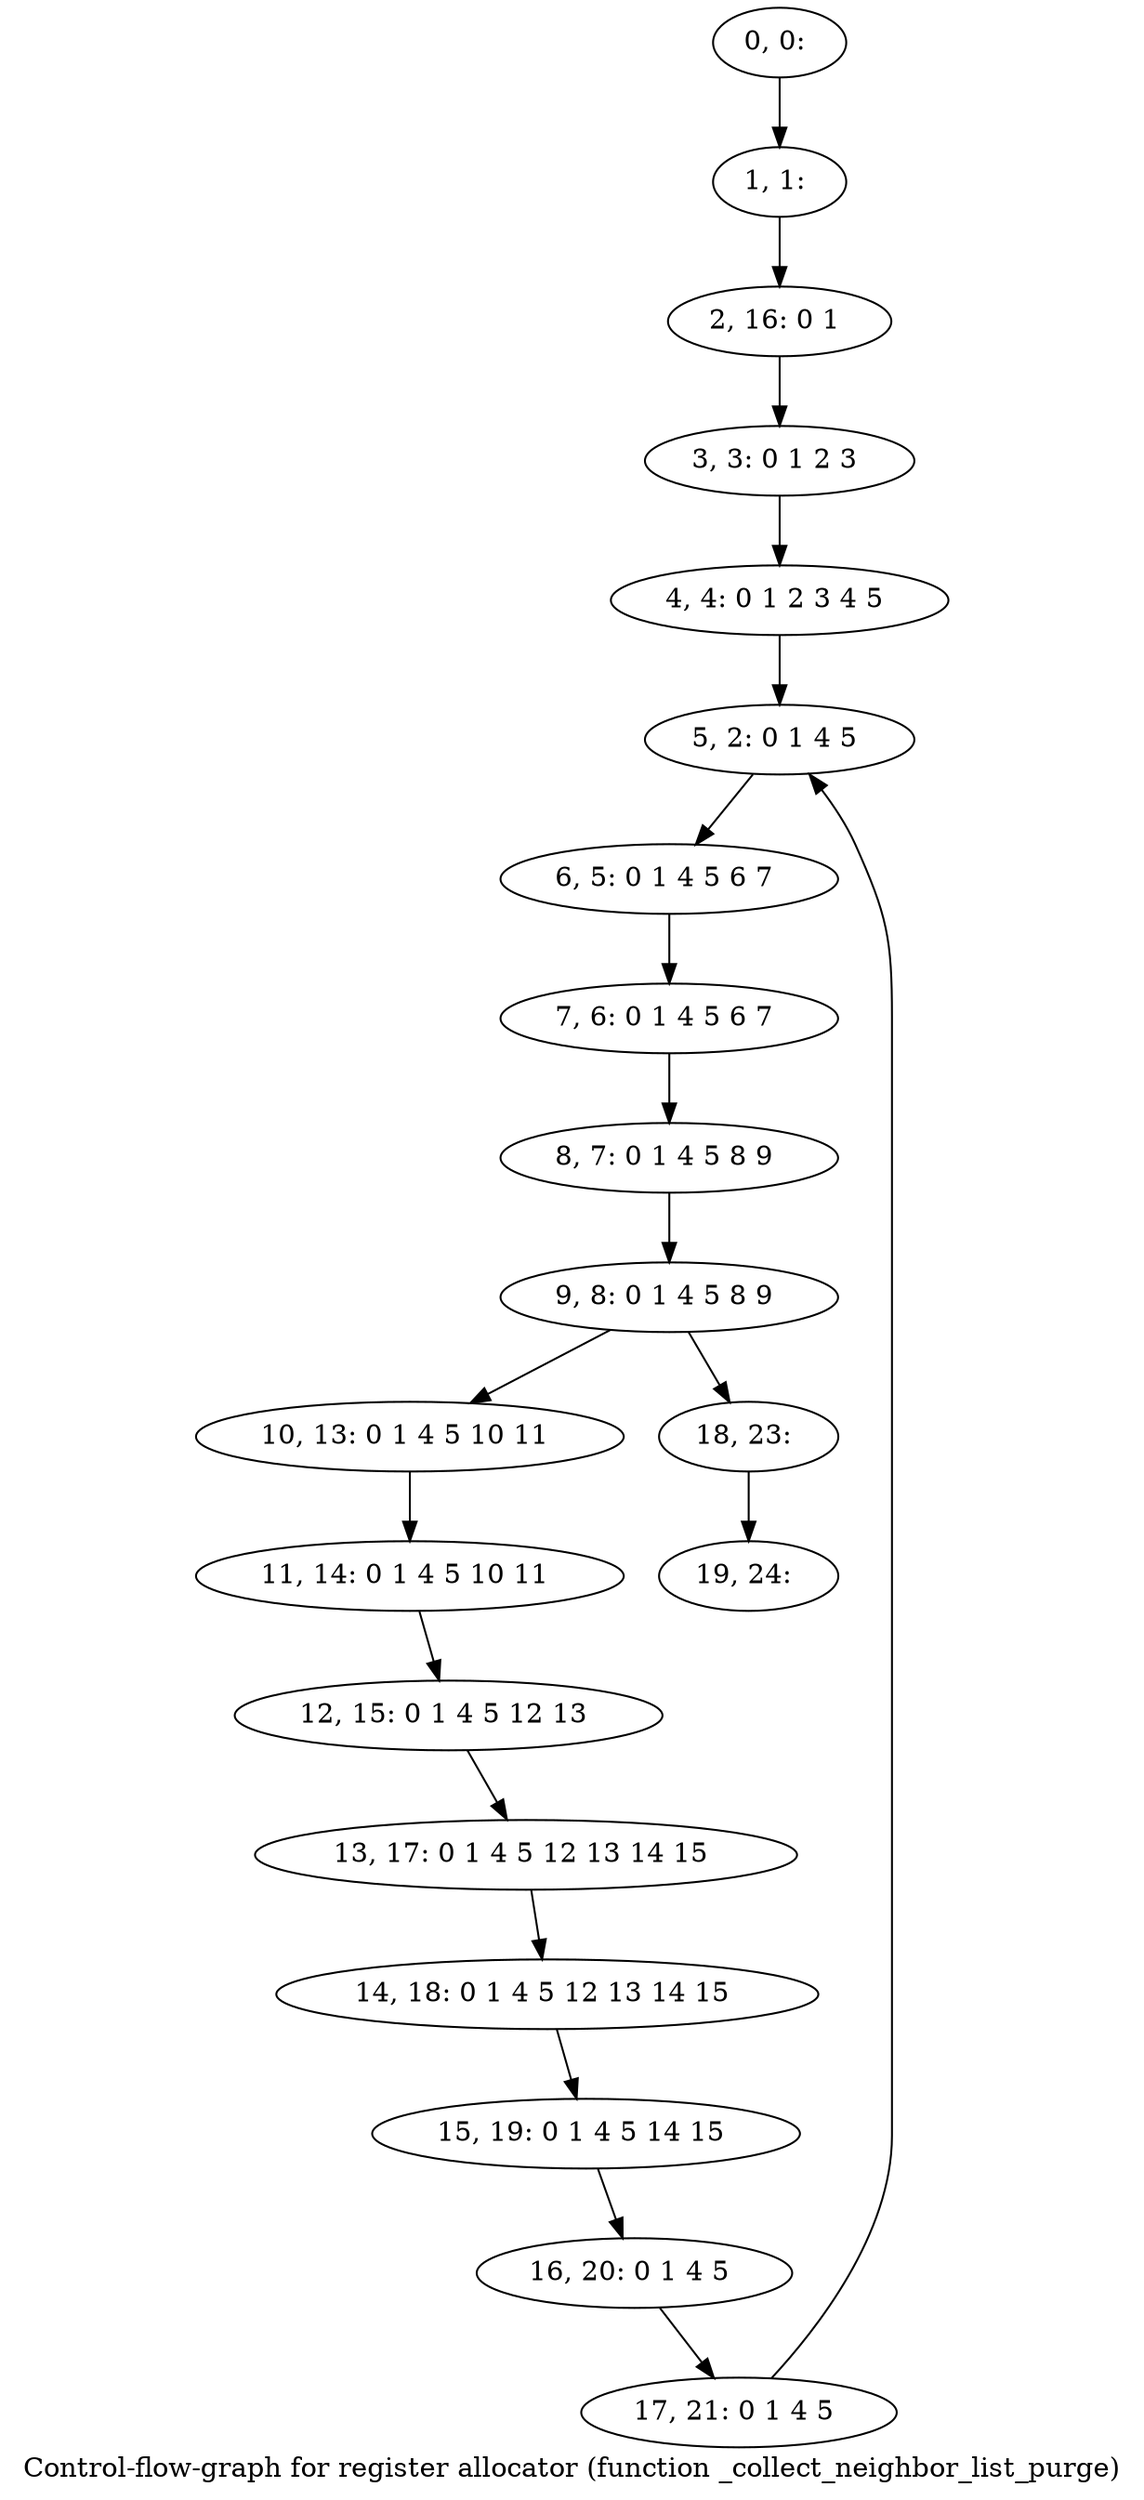 digraph G {
graph [label="Control-flow-graph for register allocator (function _collect_neighbor_list_purge)"]
0[label="0, 0: "];
1[label="1, 1: "];
2[label="2, 16: 0 1 "];
3[label="3, 3: 0 1 2 3 "];
4[label="4, 4: 0 1 2 3 4 5 "];
5[label="5, 2: 0 1 4 5 "];
6[label="6, 5: 0 1 4 5 6 7 "];
7[label="7, 6: 0 1 4 5 6 7 "];
8[label="8, 7: 0 1 4 5 8 9 "];
9[label="9, 8: 0 1 4 5 8 9 "];
10[label="10, 13: 0 1 4 5 10 11 "];
11[label="11, 14: 0 1 4 5 10 11 "];
12[label="12, 15: 0 1 4 5 12 13 "];
13[label="13, 17: 0 1 4 5 12 13 14 15 "];
14[label="14, 18: 0 1 4 5 12 13 14 15 "];
15[label="15, 19: 0 1 4 5 14 15 "];
16[label="16, 20: 0 1 4 5 "];
17[label="17, 21: 0 1 4 5 "];
18[label="18, 23: "];
19[label="19, 24: "];
0->1 ;
1->2 ;
2->3 ;
3->4 ;
4->5 ;
5->6 ;
6->7 ;
7->8 ;
8->9 ;
9->10 ;
9->18 ;
10->11 ;
11->12 ;
12->13 ;
13->14 ;
14->15 ;
15->16 ;
16->17 ;
17->5 ;
18->19 ;
}
